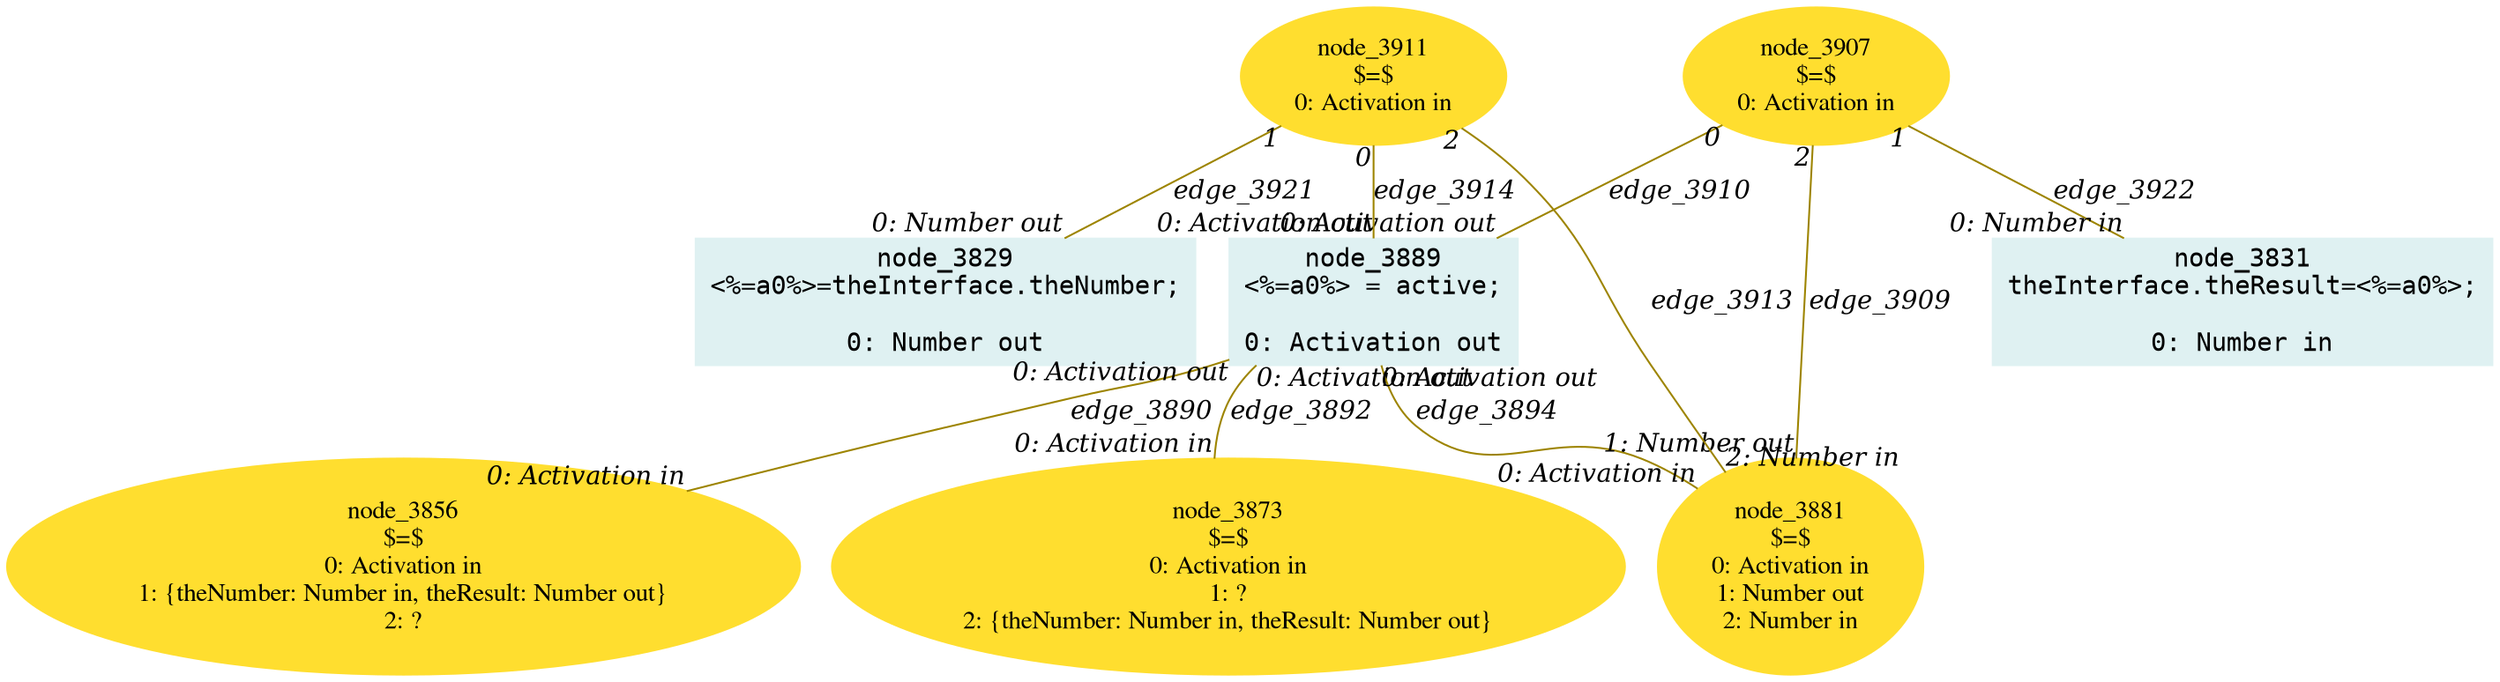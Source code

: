 digraph g{node_3829 [shape="box", style="filled", color="#dff1f2", fontname="Courier", label="node_3829
<%=a0%>=theInterface.theNumber;

0: Number out" ]
node_3831 [shape="box", style="filled", color="#dff1f2", fontname="Courier", label="node_3831
theInterface.theResult=<%=a0%>;

0: Number in" ]
node_3856 [shape="ellipse", style="filled", color="#ffde2f", fontname="Times", label="node_3856
$=$
0: Activation in
1: {theNumber: Number in, theResult: Number out}
2: ?" ]
node_3873 [shape="ellipse", style="filled", color="#ffde2f", fontname="Times", label="node_3873
$=$
0: Activation in
1: ?
2: {theNumber: Number in, theResult: Number out}" ]
node_3881 [shape="ellipse", style="filled", color="#ffde2f", fontname="Times", label="node_3881
$=$
0: Activation in
1: Number out
2: Number in" ]
node_3889 [shape="box", style="filled", color="#dff1f2", fontname="Courier", label="node_3889
<%=a0%> = active;

0: Activation out" ]
node_3907 [shape="ellipse", style="filled", color="#ffde2f", fontname="Times", label="node_3907
$=$
0: Activation in" ]
node_3911 [shape="ellipse", style="filled", color="#ffde2f", fontname="Times", label="node_3911
$=$
0: Activation in" ]
node_3889 -> node_3856 [dir=none, arrowHead=none, fontname="Times-Italic", arrowsize=1, color="#9d8400", label="edge_3890",  headlabel="0: Activation in", taillabel="0: Activation out" ]
node_3889 -> node_3873 [dir=none, arrowHead=none, fontname="Times-Italic", arrowsize=1, color="#9d8400", label="edge_3892",  headlabel="0: Activation in", taillabel="0: Activation out" ]
node_3889 -> node_3881 [dir=none, arrowHead=none, fontname="Times-Italic", arrowsize=1, color="#9d8400", label="edge_3894",  headlabel="0: Activation in", taillabel="0: Activation out" ]
node_3907 -> node_3881 [dir=none, arrowHead=none, fontname="Times-Italic", arrowsize=1, color="#9d8400", label="edge_3909",  headlabel="1: Number out", taillabel="2" ]
node_3907 -> node_3889 [dir=none, arrowHead=none, fontname="Times-Italic", arrowsize=1, color="#9d8400", label="edge_3910",  headlabel="0: Activation out", taillabel="0" ]
node_3911 -> node_3881 [dir=none, arrowHead=none, fontname="Times-Italic", arrowsize=1, color="#9d8400", label="edge_3913",  headlabel="2: Number in", taillabel="2" ]
node_3911 -> node_3889 [dir=none, arrowHead=none, fontname="Times-Italic", arrowsize=1, color="#9d8400", label="edge_3914",  headlabel="0: Activation out", taillabel="0" ]
node_3911 -> node_3829 [dir=none, arrowHead=none, fontname="Times-Italic", arrowsize=1, color="#9d8400", label="edge_3921",  headlabel="0: Number out", taillabel="1" ]
node_3907 -> node_3831 [dir=none, arrowHead=none, fontname="Times-Italic", arrowsize=1, color="#9d8400", label="edge_3922",  headlabel="0: Number in", taillabel="1" ]
}